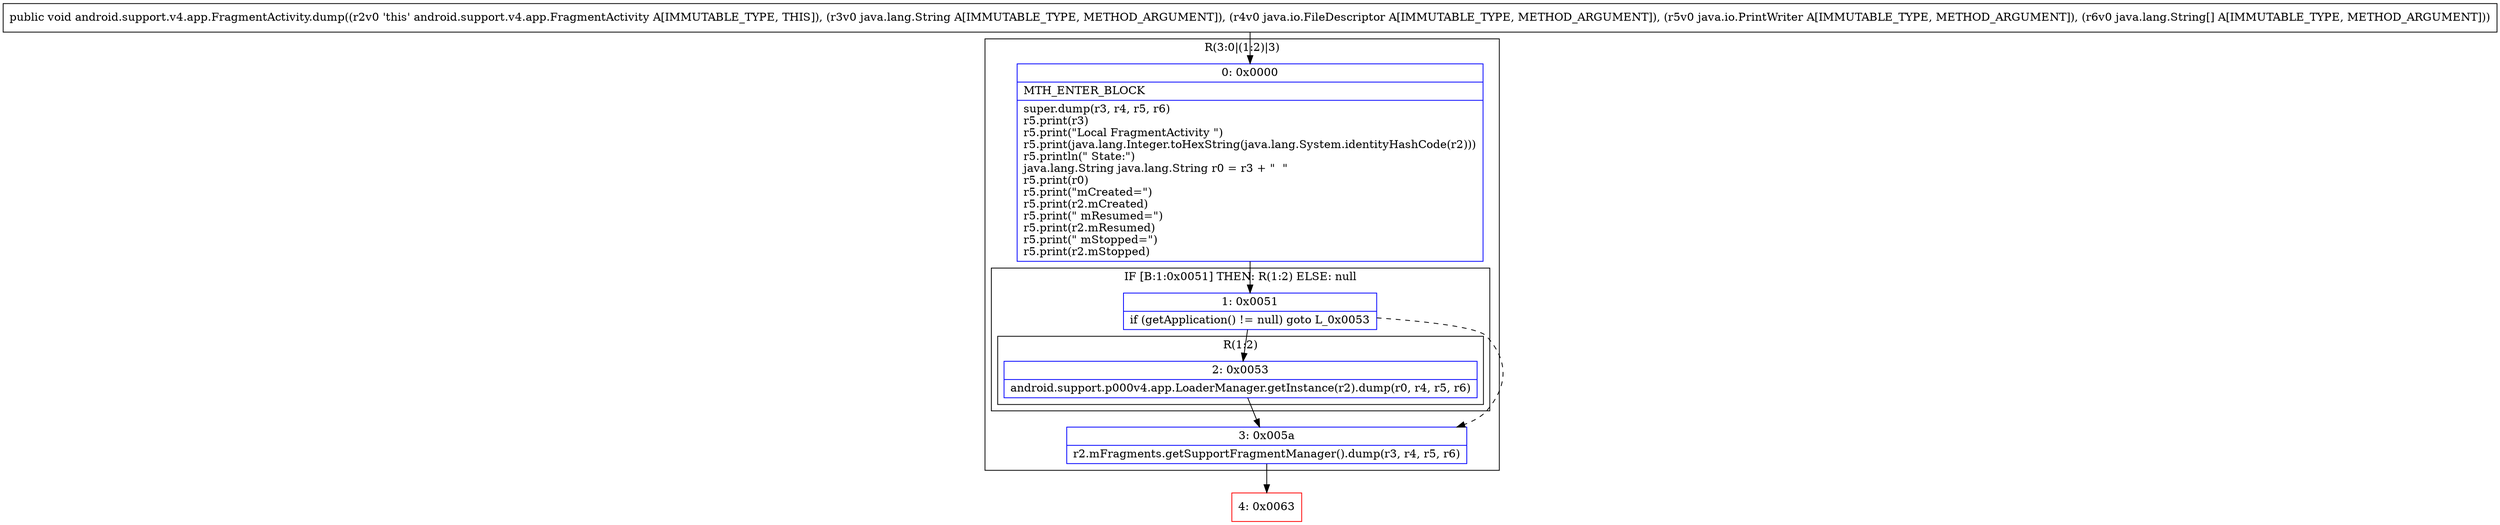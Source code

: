 digraph "CFG forandroid.support.v4.app.FragmentActivity.dump(Ljava\/lang\/String;Ljava\/io\/FileDescriptor;Ljava\/io\/PrintWriter;[Ljava\/lang\/String;)V" {
subgraph cluster_Region_1203937385 {
label = "R(3:0|(1:2)|3)";
node [shape=record,color=blue];
Node_0 [shape=record,label="{0\:\ 0x0000|MTH_ENTER_BLOCK\l|super.dump(r3, r4, r5, r6)\lr5.print(r3)\lr5.print(\"Local FragmentActivity \")\lr5.print(java.lang.Integer.toHexString(java.lang.System.identityHashCode(r2)))\lr5.println(\" State:\")\ljava.lang.String java.lang.String r0 = r3 + \"  \"\lr5.print(r0)\lr5.print(\"mCreated=\")\lr5.print(r2.mCreated)\lr5.print(\" mResumed=\")\lr5.print(r2.mResumed)\lr5.print(\" mStopped=\")\lr5.print(r2.mStopped)\l}"];
subgraph cluster_IfRegion_848733621 {
label = "IF [B:1:0x0051] THEN: R(1:2) ELSE: null";
node [shape=record,color=blue];
Node_1 [shape=record,label="{1\:\ 0x0051|if (getApplication() != null) goto L_0x0053\l}"];
subgraph cluster_Region_1395592924 {
label = "R(1:2)";
node [shape=record,color=blue];
Node_2 [shape=record,label="{2\:\ 0x0053|android.support.p000v4.app.LoaderManager.getInstance(r2).dump(r0, r4, r5, r6)\l}"];
}
}
Node_3 [shape=record,label="{3\:\ 0x005a|r2.mFragments.getSupportFragmentManager().dump(r3, r4, r5, r6)\l}"];
}
Node_4 [shape=record,color=red,label="{4\:\ 0x0063}"];
MethodNode[shape=record,label="{public void android.support.v4.app.FragmentActivity.dump((r2v0 'this' android.support.v4.app.FragmentActivity A[IMMUTABLE_TYPE, THIS]), (r3v0 java.lang.String A[IMMUTABLE_TYPE, METHOD_ARGUMENT]), (r4v0 java.io.FileDescriptor A[IMMUTABLE_TYPE, METHOD_ARGUMENT]), (r5v0 java.io.PrintWriter A[IMMUTABLE_TYPE, METHOD_ARGUMENT]), (r6v0 java.lang.String[] A[IMMUTABLE_TYPE, METHOD_ARGUMENT])) }"];
MethodNode -> Node_0;
Node_0 -> Node_1;
Node_1 -> Node_2;
Node_1 -> Node_3[style=dashed];
Node_2 -> Node_3;
Node_3 -> Node_4;
}

